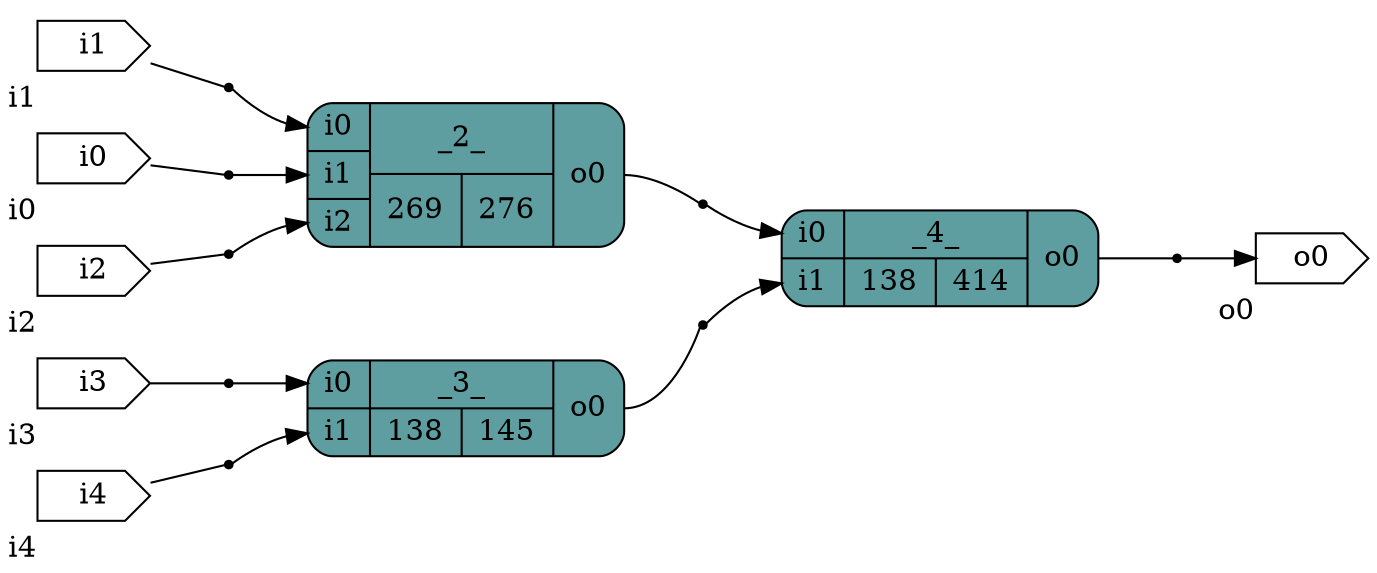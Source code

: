 digraph test_sdf {
		graph [rankdir = LR];
		_2_[shape=record; style="rounded,filled"; fillcolor=cadetblue; label="{{<i0>i0|<i1>i1|<i2>i2}|{_2_|{269|276}}|{<o0>o0}}"]
		_3_[shape=record; style="rounded,filled"; fillcolor=cadetblue; label="{{<i0>i0|<i1>i1}|{_3_|{138|145}}|{<o0>o0}}"]
		_4_[shape=record; style="rounded,filled"; fillcolor=cadetblue; label="{{<i0>i0|<i1>i1}|{_4_|{138|414}}|{<o0>o0}}"]
		i0[shape=cds,xlabel="i0"]
		i1[shape=cds,xlabel="i1"]
		i2[shape=cds,xlabel="i2"]
		i3[shape=cds,xlabel="i3"]
		i4[shape=cds,xlabel="i4"]
		o0[shape=cds,xlabel="o0"]
		wi0[shape=point];
		i0 -> wi0[arrowhead=none]
		wi0 -> _2_:i1;
		wi1[shape=point];
		i1 -> wi1[arrowhead=none]
		wi1 -> _2_:i0;
		wi2[shape=point];
		i2 -> wi2[arrowhead=none]
		wi2 -> _2_:i2;
		wi3[shape=point];
		i3 -> wi3[arrowhead=none]
		wi3 -> _3_:i0;
		wi4[shape=point];
		i4 -> wi4[arrowhead=none]
		wi4 -> _3_:i1;
		w_0_[shape=point];
		_2_:o0 -> w_0_[arrowhead=none]
		w_0_ -> _4_:i0;
		w_1_[shape=point];
		_3_:o0 -> w_1_[arrowhead=none]
		w_1_ -> _4_:i1;
		wo0[shape=point];
		_4_:o0 -> wo0[arrowhead=none]
		wo0 -> o0;
}
